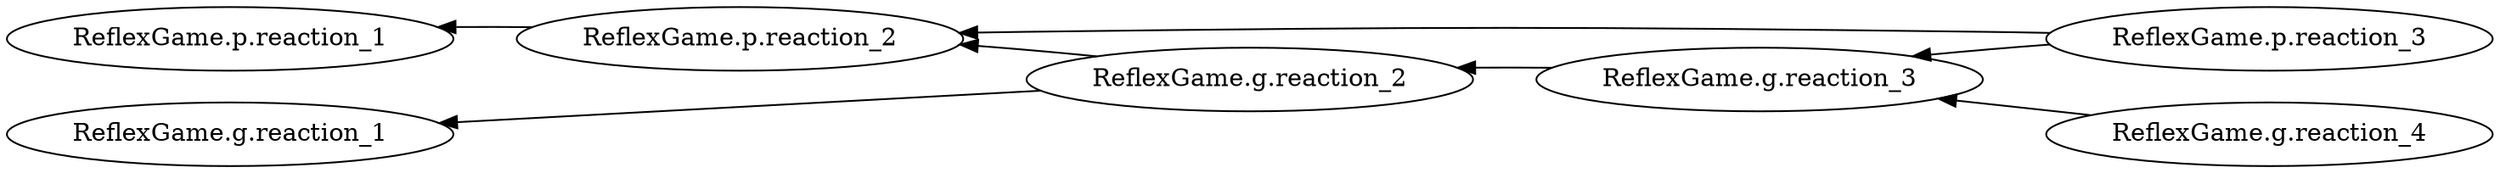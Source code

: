 digraph {
rankdir=LR;
subgraph {
rank=same;
ReflexGame_p_reaction_1 [label="ReflexGame.p.reaction_1"];
ReflexGame_g_reaction_1 [label="ReflexGame.g.reaction_1"];
}
subgraph {
rank=same;
ReflexGame_p_reaction_2 [label="ReflexGame.p.reaction_2"];
}
subgraph {
rank=same;
ReflexGame_g_reaction_2 [label="ReflexGame.g.reaction_2"];
}
subgraph {
rank=same;
ReflexGame_g_reaction_3 [label="ReflexGame.g.reaction_3"];
}
subgraph {
rank=same;
ReflexGame_p_reaction_3 [label="ReflexGame.p.reaction_3"];
ReflexGame_g_reaction_4 [label="ReflexGame.g.reaction_4"];
}
ReflexGame_p_reaction_1 -> ReflexGame_p_reaction_2 [style=invis];
ReflexGame_p_reaction_2 -> ReflexGame_g_reaction_2 [style=invis];
ReflexGame_g_reaction_2 -> ReflexGame_g_reaction_3 [style=invis];
ReflexGame_g_reaction_3 -> ReflexGame_p_reaction_3 [style=invis];
ReflexGame_p_reaction_3 -> ReflexGame_g_reaction_3
ReflexGame_p_reaction_2 -> ReflexGame_p_reaction_1
ReflexGame_p_reaction_3 -> ReflexGame_p_reaction_2
ReflexGame_g_reaction_2 -> ReflexGame_p_reaction_2
ReflexGame_g_reaction_2 -> ReflexGame_g_reaction_1
ReflexGame_g_reaction_3 -> ReflexGame_g_reaction_2
ReflexGame_g_reaction_4 -> ReflexGame_g_reaction_3
}
